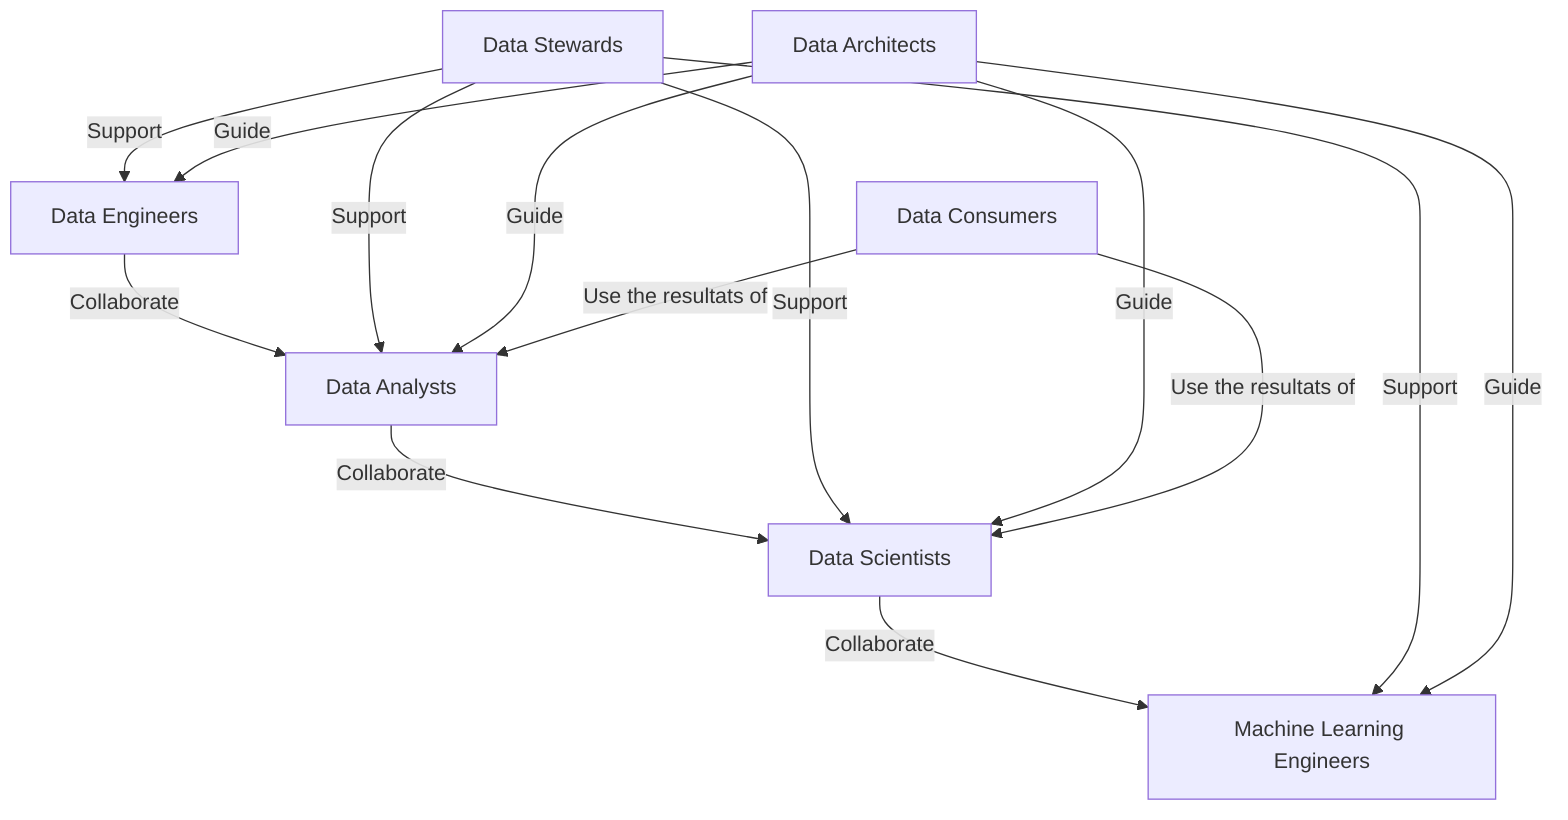 graph TB
    A[Data Engineers] -->|Collaborate| B[Data Analysts]
    B -->|Collaborate| C[Data Scientists]
    C -->|Collaborate| D[Machine Learning Engineers]
    E[Data Stewards] -->|Support| A
    E -->|Support| B
    E -->|Support| C
    E -->|Support| D
    F[Data Architects] -->|Guide| A
    F -->|Guide| B
    F -->|Guide| C
    F -->|Guide| D
    G[Data Consumers] --> |Use the resultats of| B
    G[Data Consumers] --> |Use the resultats of| C